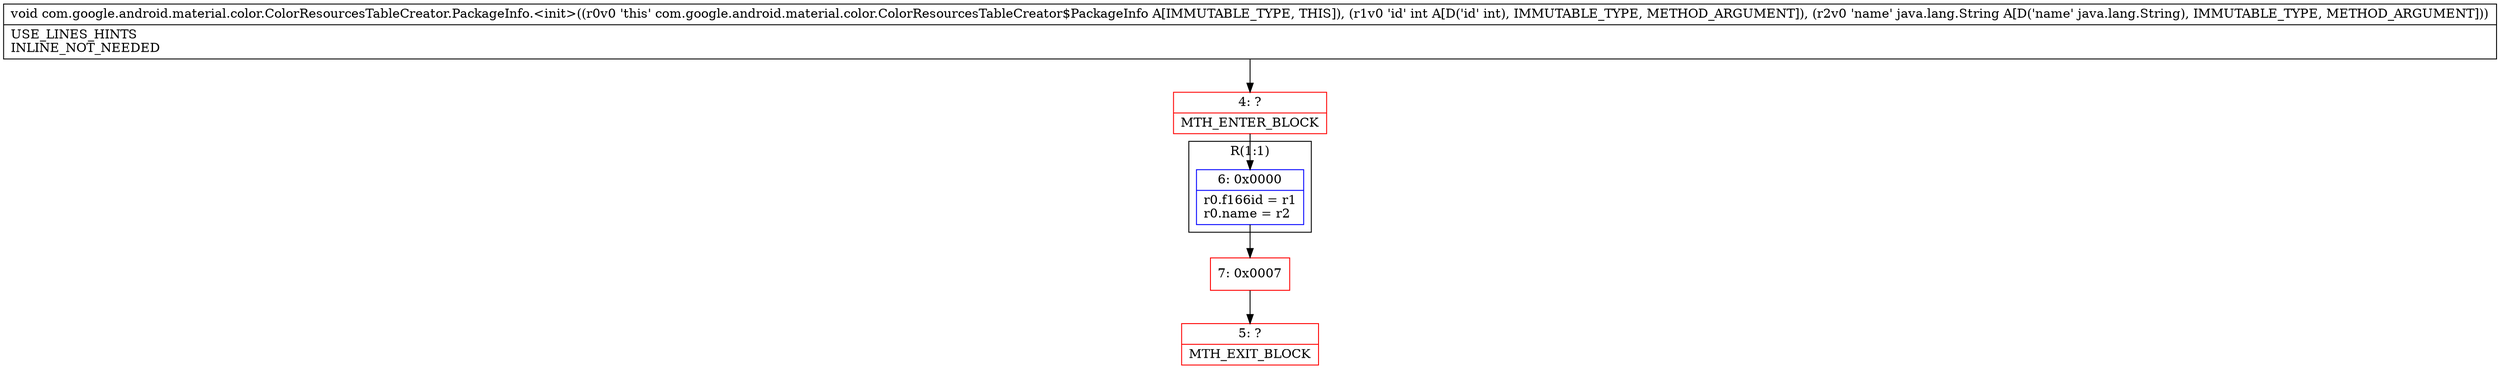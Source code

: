 digraph "CFG forcom.google.android.material.color.ColorResourcesTableCreator.PackageInfo.\<init\>(ILjava\/lang\/String;)V" {
subgraph cluster_Region_111678643 {
label = "R(1:1)";
node [shape=record,color=blue];
Node_6 [shape=record,label="{6\:\ 0x0000|r0.f166id = r1\lr0.name = r2\l}"];
}
Node_4 [shape=record,color=red,label="{4\:\ ?|MTH_ENTER_BLOCK\l}"];
Node_7 [shape=record,color=red,label="{7\:\ 0x0007}"];
Node_5 [shape=record,color=red,label="{5\:\ ?|MTH_EXIT_BLOCK\l}"];
MethodNode[shape=record,label="{void com.google.android.material.color.ColorResourcesTableCreator.PackageInfo.\<init\>((r0v0 'this' com.google.android.material.color.ColorResourcesTableCreator$PackageInfo A[IMMUTABLE_TYPE, THIS]), (r1v0 'id' int A[D('id' int), IMMUTABLE_TYPE, METHOD_ARGUMENT]), (r2v0 'name' java.lang.String A[D('name' java.lang.String), IMMUTABLE_TYPE, METHOD_ARGUMENT]))  | USE_LINES_HINTS\lINLINE_NOT_NEEDED\l}"];
MethodNode -> Node_4;Node_6 -> Node_7;
Node_4 -> Node_6;
Node_7 -> Node_5;
}

